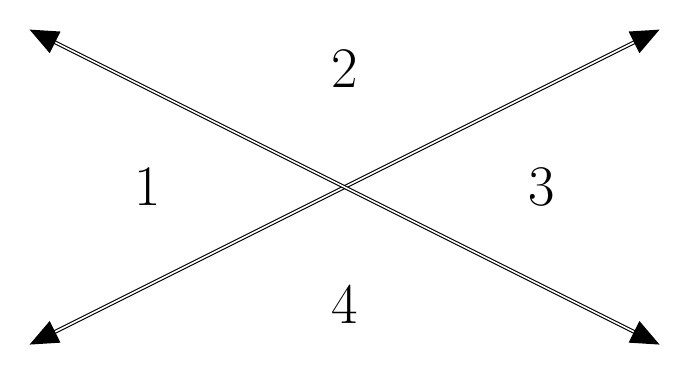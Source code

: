 \begin{tikzpicture}
\tikzstyle{every node}=[font=\huge]

\draw[triangle 45-triangle 45][double] (-4,-2) -- (4,2);
\draw[triangle 45-triangle 45][double] (-4,2) -- (4,-2);


\node at (-2.5,0) {1};
\node at (2.5,0) {3};

\node at (0,1.5) {2};
\node at (0,-1.5) {4};
\end{tikzpicture}
